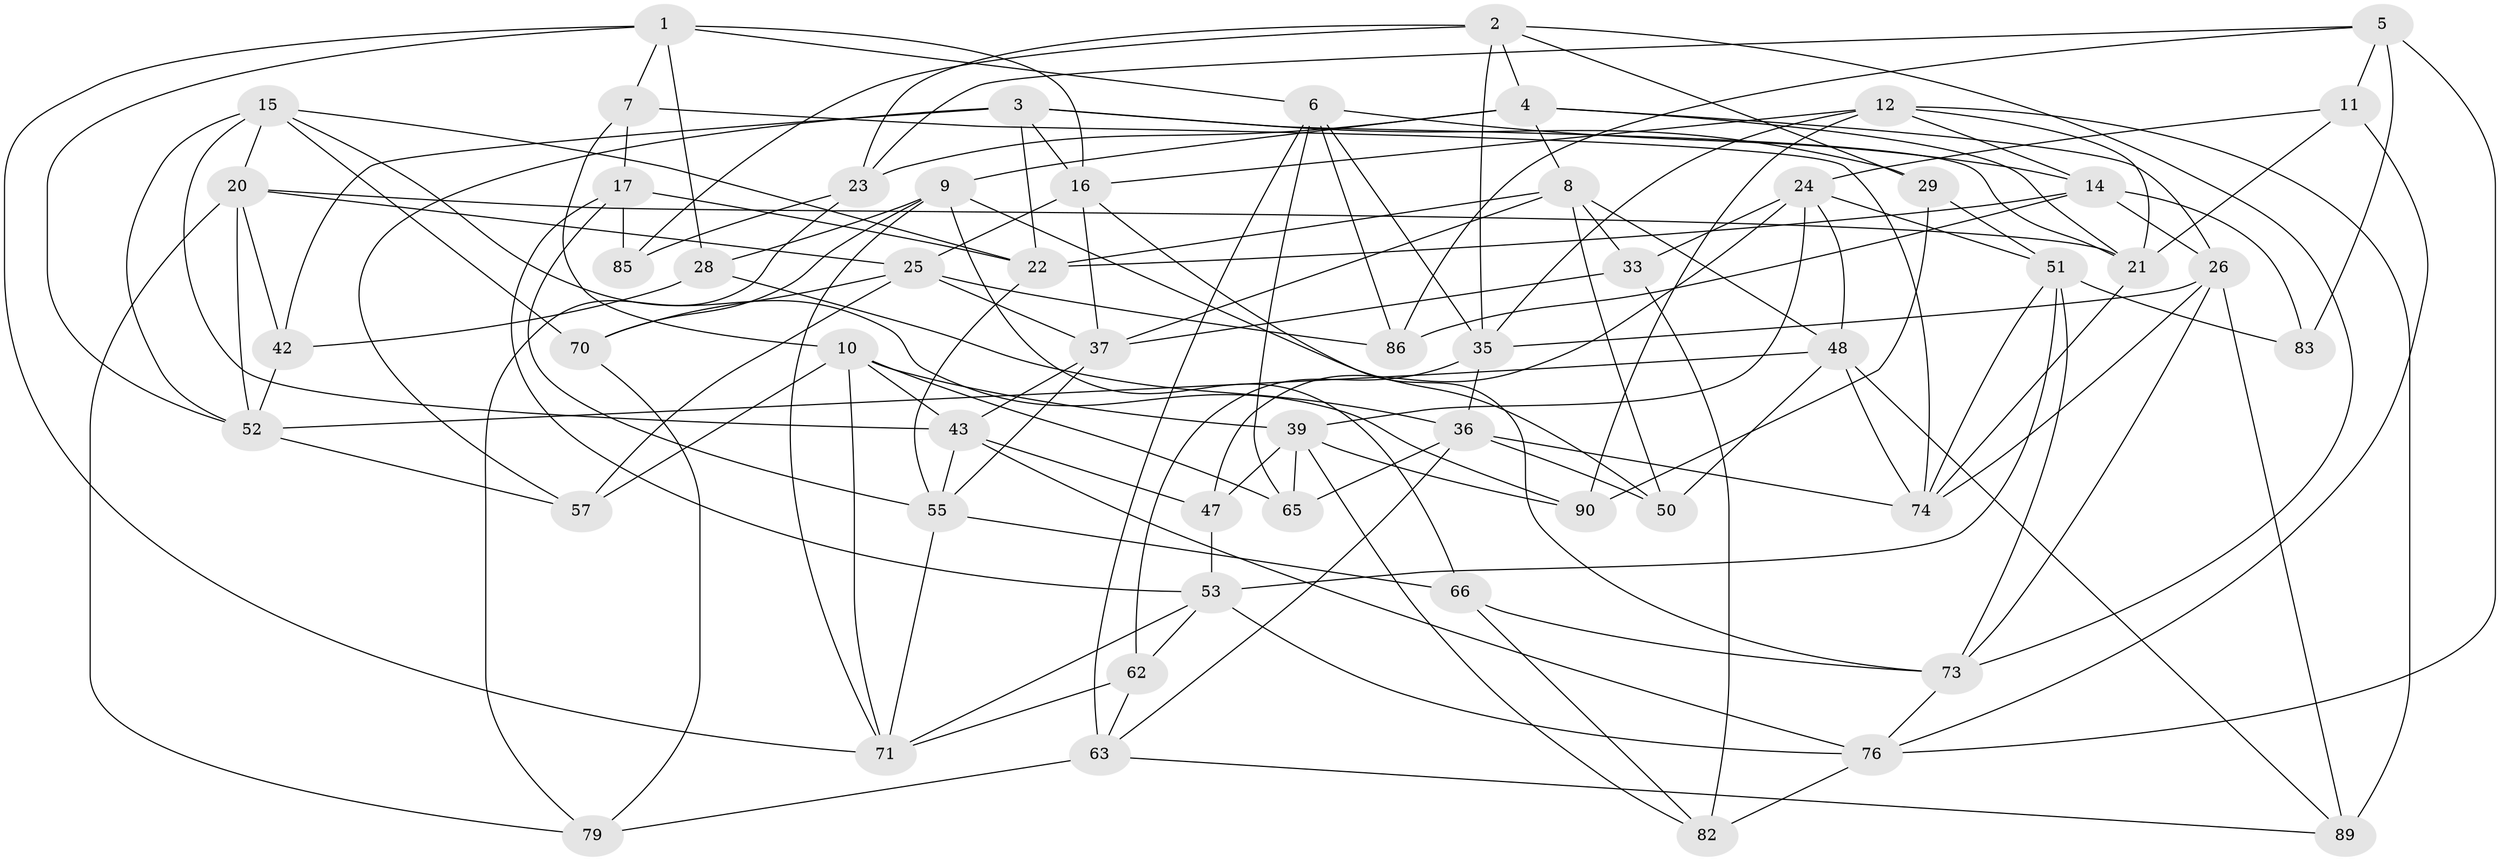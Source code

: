// Generated by graph-tools (version 1.1) at 2025/24/03/03/25 07:24:29]
// undirected, 56 vertices, 145 edges
graph export_dot {
graph [start="1"]
  node [color=gray90,style=filled];
  1 [super="+40"];
  2 [super="+34"];
  3 [super="+72"];
  4 [super="+59"];
  5 [super="+13"];
  6 [super="+18"];
  7;
  8 [super="+56"];
  9 [super="+45"];
  10 [super="+81"];
  11;
  12 [super="+41"];
  14 [super="+19"];
  15 [super="+44"];
  16 [super="+30"];
  17 [super="+27"];
  20 [super="+49"];
  21 [super="+38"];
  22 [super="+46"];
  23 [super="+32"];
  24 [super="+54"];
  25 [super="+31"];
  26 [super="+61"];
  28;
  29;
  33;
  35 [super="+69"];
  36 [super="+78"];
  37 [super="+67"];
  39 [super="+58"];
  42;
  43 [super="+60"];
  47;
  48 [super="+80"];
  50;
  51 [super="+68"];
  52 [super="+64"];
  53 [super="+92"];
  55 [super="+91"];
  57;
  62;
  63 [super="+77"];
  65;
  66;
  70;
  71 [super="+87"];
  73 [super="+75"];
  74 [super="+93"];
  76 [super="+84"];
  79 [super="+88"];
  82;
  83;
  85;
  86;
  89;
  90;
  1 -- 6;
  1 -- 28;
  1 -- 52;
  1 -- 71;
  1 -- 7;
  1 -- 16;
  2 -- 73;
  2 -- 23;
  2 -- 35;
  2 -- 85;
  2 -- 29;
  2 -- 4;
  3 -- 42;
  3 -- 29;
  3 -- 57;
  3 -- 21;
  3 -- 22;
  3 -- 16;
  4 -- 21;
  4 -- 23;
  4 -- 26;
  4 -- 8;
  4 -- 9;
  5 -- 86;
  5 -- 83 [weight=2];
  5 -- 11;
  5 -- 23;
  5 -- 76;
  6 -- 14;
  6 -- 63;
  6 -- 65;
  6 -- 35;
  6 -- 86;
  7 -- 10;
  7 -- 17;
  7 -- 74;
  8 -- 33;
  8 -- 50;
  8 -- 48;
  8 -- 37;
  8 -- 22;
  9 -- 70;
  9 -- 71;
  9 -- 66;
  9 -- 28;
  9 -- 50;
  10 -- 57;
  10 -- 39;
  10 -- 65;
  10 -- 43;
  10 -- 71;
  11 -- 76;
  11 -- 21;
  11 -- 24;
  12 -- 90;
  12 -- 14;
  12 -- 21;
  12 -- 16;
  12 -- 89;
  12 -- 35;
  14 -- 26;
  14 -- 86;
  14 -- 83;
  14 -- 22;
  15 -- 52;
  15 -- 90;
  15 -- 43;
  15 -- 70;
  15 -- 20;
  15 -- 22;
  16 -- 73;
  16 -- 25;
  16 -- 37;
  17 -- 85 [weight=2];
  17 -- 22;
  17 -- 53;
  17 -- 55;
  20 -- 21;
  20 -- 25;
  20 -- 42;
  20 -- 79;
  20 -- 52;
  21 -- 74;
  22 -- 55;
  23 -- 85;
  23 -- 79 [weight=2];
  24 -- 33;
  24 -- 47;
  24 -- 48;
  24 -- 39;
  24 -- 51;
  25 -- 70;
  25 -- 57;
  25 -- 37;
  25 -- 86;
  26 -- 89;
  26 -- 74;
  26 -- 73;
  26 -- 35;
  28 -- 42;
  28 -- 36;
  29 -- 90;
  29 -- 51;
  33 -- 82;
  33 -- 37;
  35 -- 62;
  35 -- 36;
  36 -- 65;
  36 -- 63;
  36 -- 74;
  36 -- 50;
  37 -- 55;
  37 -- 43;
  39 -- 65;
  39 -- 90;
  39 -- 82;
  39 -- 47;
  42 -- 52;
  43 -- 47;
  43 -- 76;
  43 -- 55;
  47 -- 53;
  48 -- 50;
  48 -- 89;
  48 -- 74;
  48 -- 52;
  51 -- 53;
  51 -- 83;
  51 -- 73;
  51 -- 74;
  52 -- 57;
  53 -- 71;
  53 -- 62;
  53 -- 76;
  55 -- 66;
  55 -- 71;
  62 -- 71;
  62 -- 63;
  63 -- 79 [weight=2];
  63 -- 89;
  66 -- 82;
  66 -- 73;
  70 -- 79;
  73 -- 76;
  76 -- 82;
}
